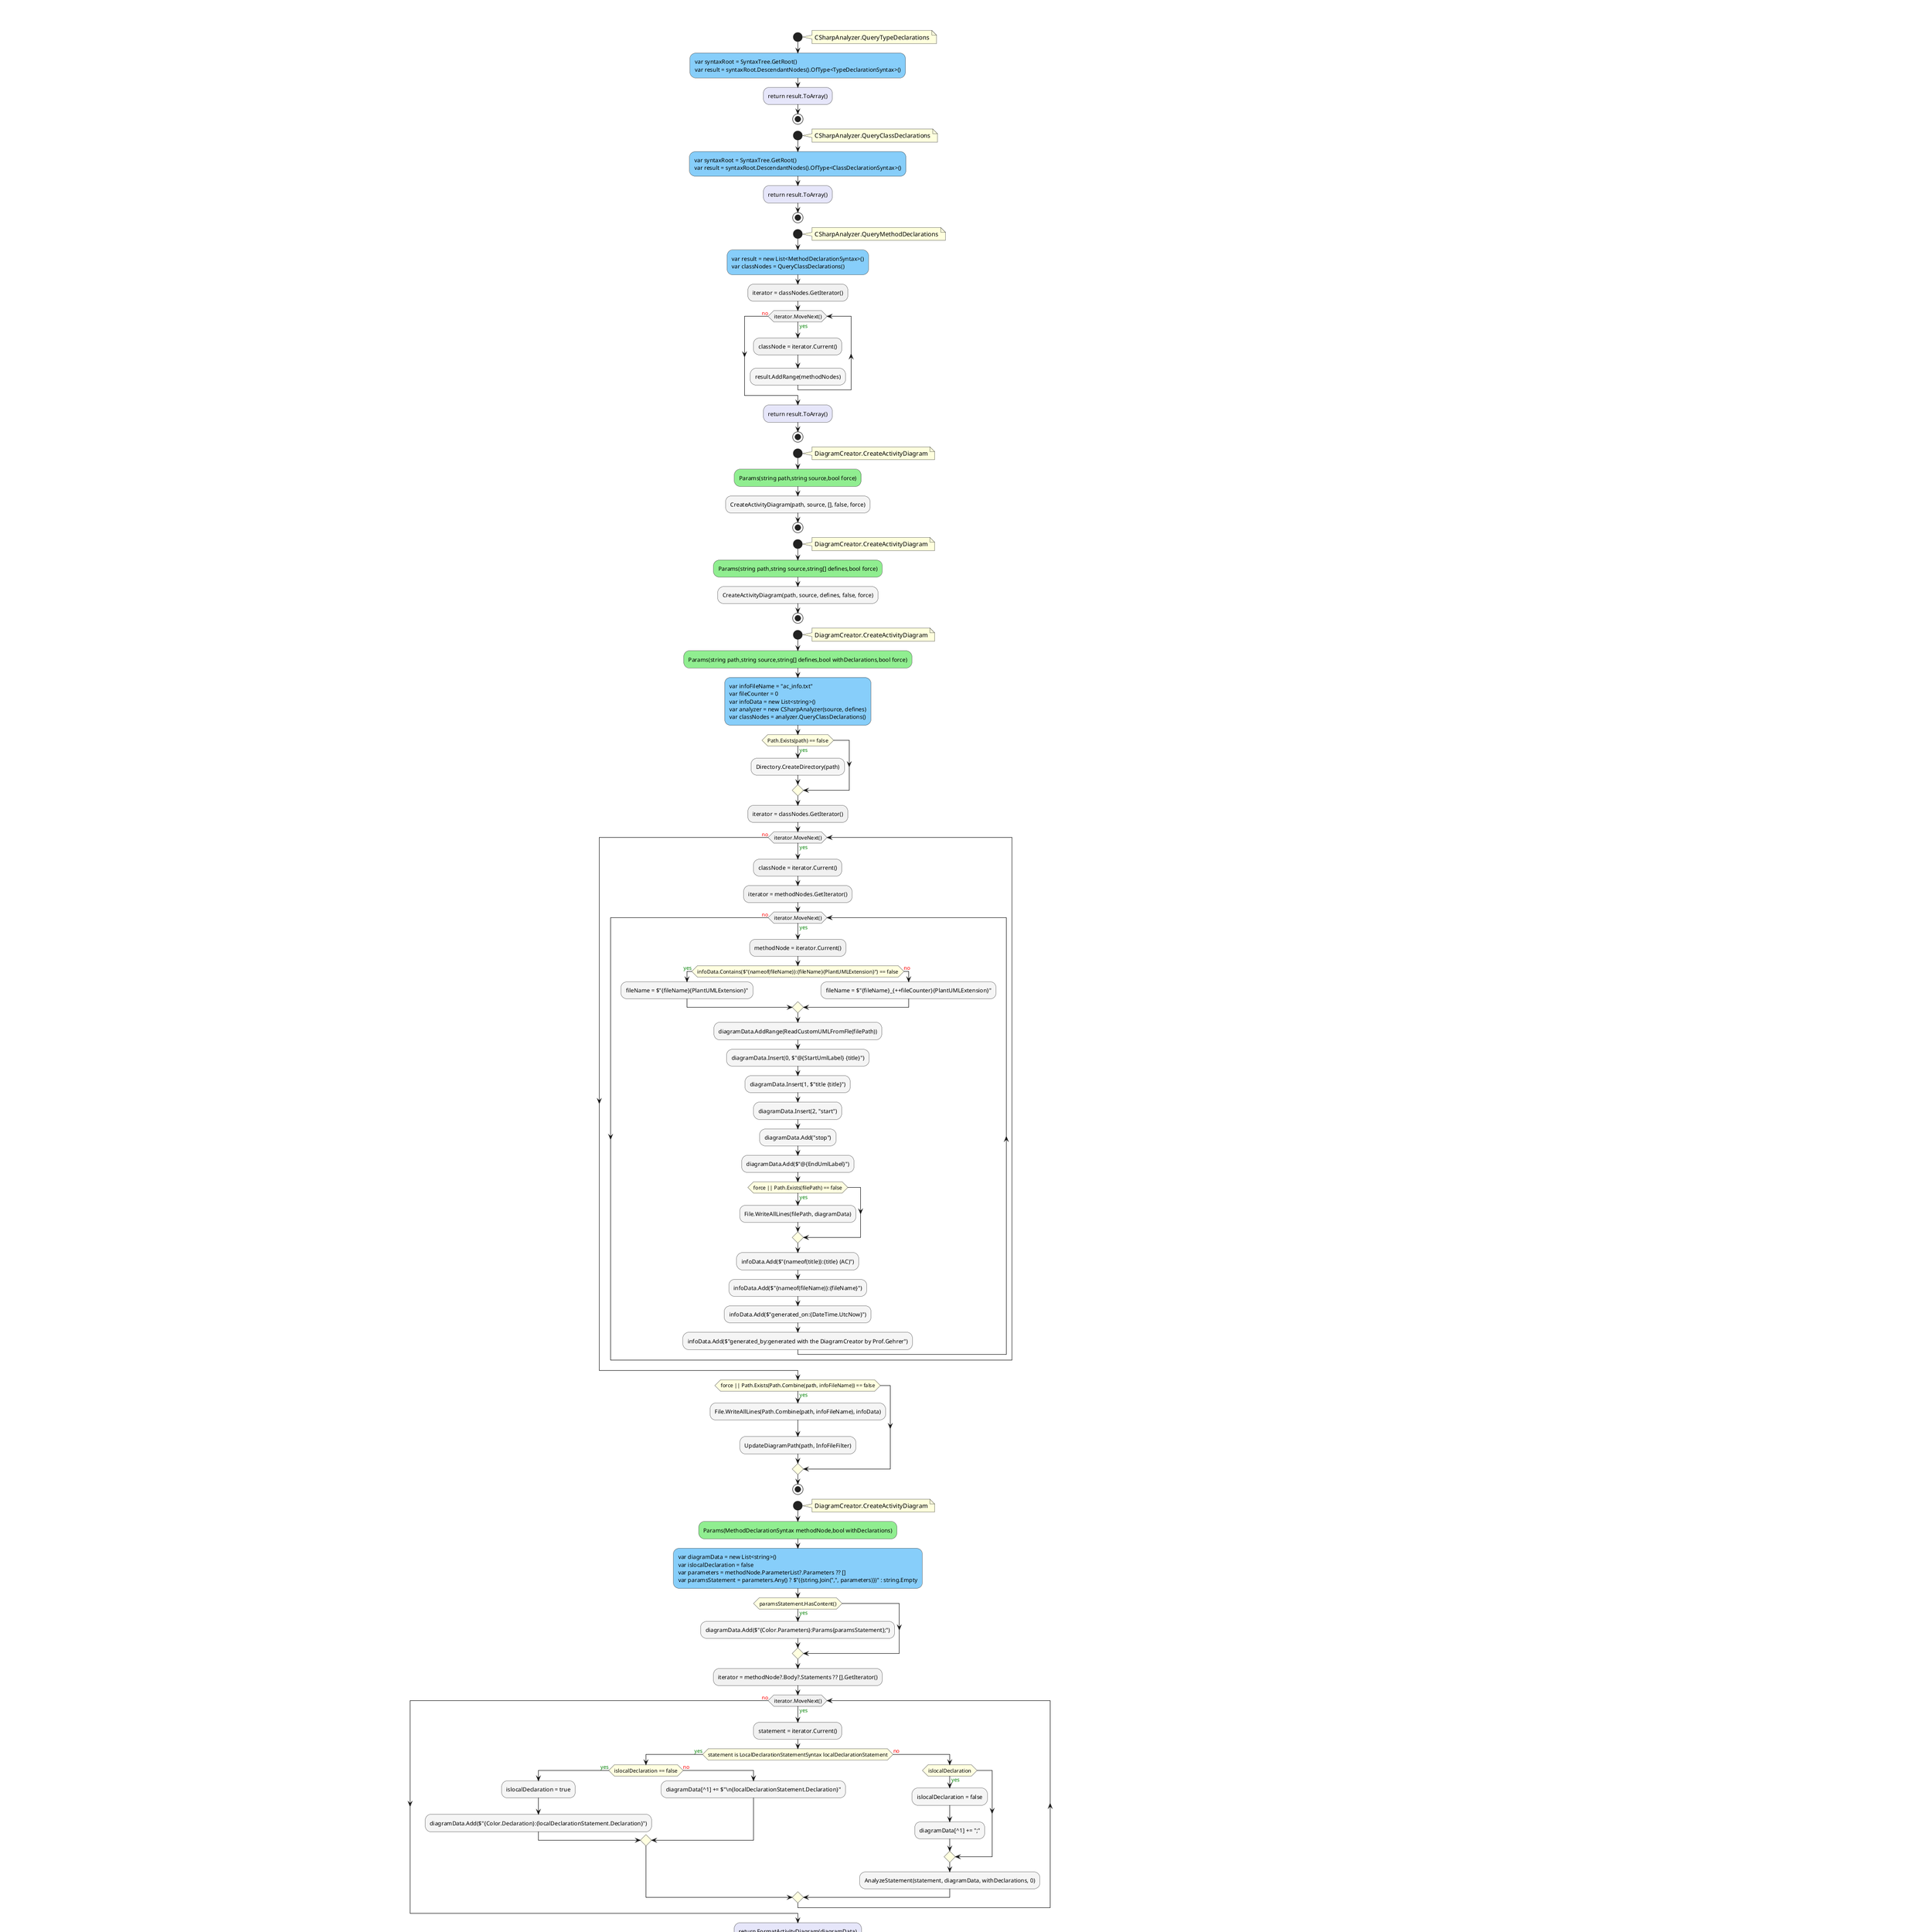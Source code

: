 @startuml CompleteActivityDiagram
header
generated on 01.06.2024 13:07:06
end header
title CompleteActivityDiagram
start
note right:  CSharpAnalyzer.QueryTypeDeclarations
#LightSkyBlue:var syntaxRoot = SyntaxTree.GetRoot()\nvar result = syntaxRoot.DescendantNodes().OfType<TypeDeclarationSyntax>();
#Lavender:return result.ToArray();
stop
start
note right:  CSharpAnalyzer.QueryClassDeclarations
#LightSkyBlue:var syntaxRoot = SyntaxTree.GetRoot()\nvar result = syntaxRoot.DescendantNodes().OfType<ClassDeclarationSyntax>();
#Lavender:return result.ToArray();
stop
start
note right:  CSharpAnalyzer.QueryMethodDeclarations
#LightSkyBlue:var result = new List<MethodDeclarationSyntax>()\nvar classNodes = QueryClassDeclarations();
:iterator = classNodes.GetIterator();
while (iterator.MoveNext()) is (<color:green>yes)
  :classNode = iterator.Current();
    #WhiteSmoke:result.AddRange(methodNodes);
endwhile (<color:red>no)
#Lavender:return result.ToArray();
stop
start
note right:  DiagramCreator.CreateActivityDiagram
#LightGreen:Params(string path,string source,bool force);
#WhiteSmoke:CreateActivityDiagram(path, source, [], false, force);
stop
start
note right:  DiagramCreator.CreateActivityDiagram
#LightGreen:Params(string path,string source,string[] defines,bool force);
#WhiteSmoke:CreateActivityDiagram(path, source, defines, false, force);
stop
start
note right:  DiagramCreator.CreateActivityDiagram
#LightGreen:Params(string path,string source,string[] defines,bool withDeclarations,bool force);
#LightSkyBlue:var infoFileName = "ac_info.txt"\nvar fileCounter = 0\nvar infoData = new List<string>()\nvar analyzer = new CSharpAnalyzer(source, defines)\nvar classNodes = analyzer.QueryClassDeclarations();
#LightYellow:if (Path.Exists(path) == false) then (<color:green>yes)
  #WhiteSmoke:Directory.CreateDirectory(path);
endif
:iterator = classNodes.GetIterator();
while (iterator.MoveNext()) is (<color:green>yes)
  :classNode = iterator.Current();
    :iterator = methodNodes.GetIterator();
    while (iterator.MoveNext()) is (<color:green>yes)
      :methodNode = iterator.Current();
          #LightYellow:if (infoData.Contains($"{nameof(fileName)}:{fileName}{PlantUMLExtension}") == false) then (<color:green>yes)
            #WhiteSmoke:fileName = $"{fileName}{PlantUMLExtension}";
            else (<color:red>no)
              #WhiteSmoke:fileName = $"{fileName}_{++fileCounter}{PlantUMLExtension}";
          endif
          #WhiteSmoke:diagramData.AddRange(ReadCustomUMLFromFle(filePath));
          #WhiteSmoke:diagramData.Insert(0, $"@{StartUmlLabel} {title}");
          #WhiteSmoke:diagramData.Insert(1, $"title {title}");
          #WhiteSmoke:diagramData.Insert(2, "start");
          #WhiteSmoke:diagramData.Add("stop");
          #WhiteSmoke:diagramData.Add($"@{EndUmlLabel}");
          #LightYellow:if (force || Path.Exists(filePath) == false) then (<color:green>yes)
            #WhiteSmoke:File.WriteAllLines(filePath, diagramData);
          endif
          #WhiteSmoke:infoData.Add($"{nameof(title)}:{title} (AC)");
          #WhiteSmoke:infoData.Add($"{nameof(fileName)}:{fileName}");
          #WhiteSmoke:infoData.Add($"generated_on:{DateTime.UtcNow}");
          #WhiteSmoke:infoData.Add($"generated_by:generated with the DiagramCreator by Prof.Gehrer");
    endwhile (<color:red>no)
endwhile (<color:red>no)
#LightYellow:if (force || Path.Exists(Path.Combine(path, infoFileName)) == false) then (<color:green>yes)
  #WhiteSmoke:File.WriteAllLines(Path.Combine(path, infoFileName), infoData);
  #WhiteSmoke:UpdateDiagramPath(path, InfoFileFilter);
endif
stop
start
note right:  DiagramCreator.CreateActivityDiagram
#LightGreen:Params(MethodDeclarationSyntax methodNode,bool withDeclarations);
#LightSkyBlue:var diagramData = new List<string>()\nvar islocalDeclaration = false\nvar parameters = methodNode.ParameterList?.Parameters ?? []\nvar paramsStatement = parameters.Any() ? $"({string.Join(",", parameters)})" : string.Empty;
#LightYellow:if (paramsStatement.HasContent()) then (<color:green>yes)
  #WhiteSmoke:diagramData.Add($"{Color.Parameters}:Params{paramsStatement};");
endif
:iterator = methodNode?.Body?.Statements ?? [].GetIterator();
while (iterator.MoveNext()) is (<color:green>yes)
  :statement = iterator.Current();
    #LightYellow:if (statement is LocalDeclarationStatementSyntax localDeclarationStatement) then (<color:green>yes)
      #LightYellow:if (islocalDeclaration == false) then (<color:green>yes)
        #WhiteSmoke:islocalDeclaration = true;
        #WhiteSmoke:diagramData.Add($"{Color.Declaration}:{localDeclarationStatement.Declaration}");
        else (<color:red>no)
          #WhiteSmoke:diagramData[^1] += $"\\n{localDeclarationStatement.Declaration}";
      endif
      else (<color:red>no)
        #LightYellow:if (islocalDeclaration) then (<color:green>yes)
          #WhiteSmoke:islocalDeclaration = false;
          #WhiteSmoke:diagramData[^1] += ";";
        endif
        #WhiteSmoke:AnalyzeStatement(statement, diagramData, withDeclarations, 0);
    endif
endwhile (<color:red>no)
#Lavender:return FormatActivityDiagram(diagramData);
stop
start
note right:  DiagramCreator.CreateCompleteActivityDiagram
#LightGreen:Params(string path,bool force);
#LightSkyBlue:var infoFileName = "ac_info.txt"\nvar result = new List<string>()\nvar umlFiles = new List<string>()\nvar umlItems = new List<UMLItem>()\nvar infoFilePath = Path.Combine(path, infoFileName)\nvar files = Directory.GetFiles(path, PlantUMLExtension.Replace(".", "*."), SearchOption.AllDirectories) .Where(f => Path.GetFileName(f).StartsWith("ac_"));
#LightYellow:if (File.Exists(infoFilePath)) then (<color:green>yes)
  :iterator = infoData.Select(l => l.Split(':')) .Where(d => d[0].Equals("fileName", StringComparison.OrdinalIgnoreCase)) .Select(d => d[1]).GetIterator();
  while (iterator.MoveNext()) is (<color:green>yes)
    :infoItem = iterator.Current();
        #WhiteSmoke:umlFiles.AddRange(query);
  endwhile (<color:red>no)
  else (<color:red>no)
    #WhiteSmoke:umlFiles.AddRange(files);
endif
:iterator = umlFiles.GetIterator();
while (iterator.MoveNext()) is (<color:green>yes)
  :file = iterator.Current();
    #LightYellow:if (acItems.Length == acTitles.Length) then (<color:green>yes)
      while (i < acItems.Length) is (<color:green>yes)
        #WhiteSmoke:acItems[i].Insert(1, $"note right: {acTitles[i].Replace("title", string.Empty)}");
      :i++;
      endwhile (<color:red>no)
    endif
    #WhiteSmoke:umlItems.AddRange(acItems.Where(e => e.Count > 3));
endwhile (<color:red>no)
#LightSkyBlue:var fileName = "CompleteActivityDiagram.puml"\nvar filePath = Path.Combine(path, fileName)\nvar diagramData = new List<string>()\nvar completeInfoData = new List<string>();
:iterator = umlItems.GetIterator();
while (iterator.MoveNext()) is (<color:green>yes)
  :item = iterator.Current();
    #WhiteSmoke:diagramData.AddRange(item);
endwhile (<color:red>no)
#LightYellow:if (diagramData.Count > 0) then (<color:green>yes)
  #WhiteSmoke:diagramData.Insert(0, $"@{StartUmlLabel} CompleteActivityDiagram");
  #WhiteSmoke:diagramData.Insert(1, "header");
  #WhiteSmoke:diagramData.Insert(2, $"generated on {DateTime.UtcNow}");
  #WhiteSmoke:diagramData.Insert(3, "end header");
  #WhiteSmoke:diagramData.Insert(4, "title CompleteActivityDiagram");
  #WhiteSmoke:diagramData.Add("footer");
  #WhiteSmoke:diagramData.Add("generated with the DiagramCreator by Prof.Gehrer");
  #WhiteSmoke:diagramData.Add("end footer");
  #WhiteSmoke:diagramData.Add($"@{EndUmlLabel}");
  #LightYellow:if (force || Path.Exists(filePath) == false) then (<color:green>yes)
    #WhiteSmoke:File.WriteAllLines(filePath, diagramData);
  endif
  #WhiteSmoke:completeInfoData.Add($"title:All acivity diagrams (AC)");
  #WhiteSmoke:completeInfoData.Add($"{nameof(fileName)}:{fileName}");
  #WhiteSmoke:completeInfoData.Add($"generated_on:{DateTime.UtcNow}");
  #WhiteSmoke:completeInfoData.Add($"generated_by:generated with the DiagramCreator by Prof.Gehrer");
endif
#LightSkyBlue:var comleteInfoFileName = "CompleteActivityDiagram_info.txt";
#LightYellow:if (force || Path.Exists(Path.Combine(path, comleteInfoFileName)) == false) then (<color:green>yes)
  #WhiteSmoke:File.WriteAllLines(Path.Combine(path, comleteInfoFileName), completeInfoData);
endif
stop
start
note right:  DiagramCreator.FormatActivityDiagram
#LightGreen:Params(List<string> diagramData);
#LightSkyBlue:var result = new List<string>();
:iterator = diagramData.GetIterator();
while (iterator.MoveNext()) is (<color:green>yes)
  :line = iterator.Current();
    #WhiteSmoke:result.Add(formatLine);
endwhile (<color:red>no)
#Lavender:return result;
stop
start
note right:  DiagramCreator.CreateClassDiagram
#LightGreen:Params(string path,string source,string[] defines,bool force);
#LightSkyBlue:var infoFileName = "cd_info.txt"\nvar fileCounter = 0\nvar infoData = new List<string>()\nvar analyzer = new CSharpAnalyzer(source, defines)\nvar semanticModel = analyzer.SemanticModel\nvar typeDeclarations = analyzer.QueryTypeDeclarations();
#LightYellow:if (Path.Exists(path) == false) then (<color:green>yes)
  #WhiteSmoke:Directory.CreateDirectory(path);
endif
:iterator = typeDeclarations.GetIterator();
while (iterator.MoveNext()) is (<color:green>yes)
  :typeDeclaration = iterator.Current();
    #LightYellow:if (infoData.Contains($"{nameof(fileName)}:{fileName}{PlantUMLExtension}") == false) then (<color:green>yes)
      #WhiteSmoke:fileName = $"{fileName}{PlantUMLExtension}";
      else (<color:red>no)
        #WhiteSmoke:fileName = $"{fileName}_{++fileCounter}{PlantUMLExtension}";
    endif
    #WhiteSmoke:AnalyzeDeclarationSyntax(semanticModel, typeDeclaration, diagramData, 0);
    :iterator = typeDeclaration.Members.Where(m => m is ClassDeclarationSyntax).GetIterator();
    while (iterator.MoveNext()) is (<color:green>yes)
      :member = iterator.Current();
          #WhiteSmoke:AnalyzeDeclarationSyntax(semanticModel, member, diagramData, 0);
    endwhile (<color:red>no)
    #WhiteSmoke:diagramData.AddRange(relations);
    #WhiteSmoke:diagramData.AddRange(ReadCustomUMLFromFle(filePath));
    #WhiteSmoke:diagramData.Insert(0, $"@{StartUmlLabel} {title}");
    #WhiteSmoke:diagramData.Insert(1, $"title {title}");
    #WhiteSmoke:diagramData.Add($"@{EndUmlLabel}");
    #LightYellow:if (force || Path.Exists(filePath) == false) then (<color:green>yes)
      #WhiteSmoke:File.WriteAllLines(filePath, diagramData);
    endif
    #WhiteSmoke:infoData.Add($"{nameof(title)}:{title} (CD)");
    #WhiteSmoke:infoData.Add($"{nameof(fileName)}:{fileName}");
endwhile (<color:red>no)
#LightYellow:if (force || Path.Exists(Path.Combine(path, infoFileName)) == false) then (<color:green>yes)
  #WhiteSmoke:File.WriteAllLines(Path.Combine(path, infoFileName), infoData);
  #WhiteSmoke:UpdateDiagramPath(path, InfoFileFilter);
endif
stop
start
note right:  DiagramCreator.CreateCompleteClassDiagram
#LightGreen:Params(string path,bool force);
#LightSkyBlue:var result = new List<string>()\nvar umlItems = new List<UMLItem>()\nvar umlRelations = new List<UMLItem>()\nvar files = Directory.GetFiles(path, $"*{PlantUMLExtension}", SearchOption.AllDirectories) .Where(f => Path.GetFileName(f).StartsWith("cd_"));
:iterator = files.GetIterator();
while (iterator.MoveNext()) is (<color:green>yes)
  :file = iterator.Current();
    #WhiteSmoke:umlItems.AddRange(items);
    #LightYellow:if (relations.Count > 0) then (<color:green>yes)
      #WhiteSmoke:umlRelations.Add(relations);
    endif
endwhile (<color:red>no)
:iterator = umlItems.GetIterator();
while (iterator.MoveNext()) is (<color:green>yes)
  :item = iterator.Current();
    #LightYellow:if (isContained == false) then (<color:green>yes)
      #WhiteSmoke:result.AddRange(item);
    endif
endwhile (<color:red>no)
:iterator = umlRelations.SelectMany(e => e).Distinct().GetIterator();
while (iterator.MoveNext()) is (<color:green>yes)
  :item = iterator.Current();
    :iterator = itemData.GetIterator();
    while (iterator.MoveNext()) is (<color:green>yes)
      :relationPart = iterator.Current();
          #LightYellow:if (result.Any(l => l.Contains(relationPart)) == false) then (<color:green>yes)
            #LightYellow:if (relationPart.Length > 1 && relationPart[0] == 'I' && char.IsUpper(relationPart[1])) then (<color:green>yes)
              #WhiteSmoke:result.Add($"interface {relationPart} {Color.Interface}");
              else (<color:red>no)
                #WhiteSmoke:result.Add($"class {relationPart} {Color.Class}");
            endif
          endif
    endwhile (<color:red>no)
    #WhiteSmoke:result.Add(item);
endwhile (<color:red>no)
#LightSkyBlue:var fileName = "CompleteClassDiagram.puml"\nvar filePath = Path.Combine(path, fileName)\nvar diagramData = new List<string>(result)\nvar completeInfoData = new List<string>();
#LightYellow:if (diagramData.Count > 0) then (<color:green>yes)
  #WhiteSmoke:diagramData.AddRange(relations);
  #WhiteSmoke:diagramData.AddRange(customUML);
  #WhiteSmoke:diagramData.Insert(0, $"@{StartUmlLabel} CompleteClassDiagram");
  #WhiteSmoke:diagramData.Insert(1, "title CompleteClassDiagram");
  #WhiteSmoke:diagramData.Add($"@{EndUmlLabel}");
  #LightYellow:if (force || Path.Exists(filePath) == false) then (<color:green>yes)
    #WhiteSmoke:File.WriteAllLines(filePath, diagramData);
  endif
  #WhiteSmoke:completeInfoData.Add($"title:All class diagrams (CD)");
  #WhiteSmoke:completeInfoData.Add($"{nameof(fileName)}:{fileName}");
  #WhiteSmoke:completeInfoData.Add($"generated_on:{DateTime.UtcNow}");
  #WhiteSmoke:completeInfoData.Add($"generated_by:generated with the DiagramCreator by Prof.Gehrer");
endif
#LightSkyBlue:var comleteInfoFileName = "CompleteClassDiagram_info.txt";
#LightYellow:if (force || Path.Exists(Path.Combine(path, comleteInfoFileName)) == false) then (<color:green>yes)
  #WhiteSmoke:File.WriteAllLines(Path.Combine(path, comleteInfoFileName), completeInfoData);
endif
stop
start
note right:  DiagramCreator.CreateRelations
#LightGreen:Params(IEnumerable<string> diagramData);
#LightSkyBlue:var result = new List<string>()\nbool isTypeDefinition = false, isFieldRange = false, isPropertyRange = false, isMethodRange = false;
:iterator = diagramData.GetIterator();
while (iterator.MoveNext()) is (<color:green>yes)
  :line = iterator.Current();
    #LightYellow:if (line.Equals("}")) then (<color:green>yes)
      #WhiteSmoke:isTypeDefinition = false;
      #WhiteSmoke:isFieldRange = false;
      #WhiteSmoke:isPropertyRange = false;
      #WhiteSmoke:isMethodRange = false;
      else (<color:red>no)
        #LightYellow:if (line.Contains("class") || line.Contains("interface")) then (<color:green>yes)
          #WhiteSmoke:isTypeDefinition = true;
          #WhiteSmoke:isFieldRange = false;
          #WhiteSmoke:isPropertyRange = false;
          #WhiteSmoke:isMethodRange = false;
          else (<color:red>no)
            #LightYellow:if (line.StartsWith("---") == false && isTypeDefinition && isFieldRange == false && isPropertyRange == false && isMethodRange == false) then (<color:green>yes)
              #WhiteSmoke:isFieldRange = true;
              else (<color:red>no)
                #LightYellow:if (line.StartsWith("---") && isTypeDefinition && isFieldRange == true && isPropertyRange == false) then (<color:green>yes)
                  #WhiteSmoke:isFieldRange = false;
                  #WhiteSmoke:isPropertyRange = true;
                  #WhiteSmoke:isMethodRange = false;
                  else (<color:red>no)
                    #LightYellow:if (line.StartsWith("---") && isTypeDefinition && isFieldRange == true && isPropertyRange == true && isMethodRange == false) then (<color:green>yes)
                      #WhiteSmoke:isFieldRange = false;
                      #WhiteSmoke:isPropertyRange = false;
                      #WhiteSmoke:isMethodRange = true;
                    endif
                endif
            endif
        endif
    endif
    #LightYellow:if (isTypeDefinition && isFieldRange) then (<color:green>yes)
      #WhiteSmoke:CreateItemRelations(line, diagramData, result);
    endif
endwhile (<color:red>no)
#Lavender:return result;
stop
start
note right:  DiagramCreator.CreateItemRelations
#LightGreen:Params(string typeLine,IEnumerable<string> digramData,List<string> relations);
#LightSkyBlue:var extractItemNames = new List<string>()\nvar currentItemName = string.Empty\nvar typeName = GetTypeNameFrom(typeLine)\nvar cleanTypeName = typeName.Replace("?", string.Empty) .Replace("[]", string.Empty)\nbool isTypeDefinition = false, isFieldRange = false, isPropertyRange = false, isMethodRange = false;
:iterator = digramData.GetIterator();
while (iterator.MoveNext()) is (<color:green>yes)
  :line = iterator.Current();
    #LightYellow:if (line.Contains("class") || line.Contains("interface")) then (<color:green>yes)
      #WhiteSmoke:extractItemNames.Add(GetItemNameFrom(line));
    endif
endwhile (<color:red>no)
:iterator = digramData.GetIterator();
while (iterator.MoveNext()) is (<color:green>yes)
  :line = iterator.Current();
    #LightYellow:if (line.Equals("}")) then (<color:green>yes)
      #WhiteSmoke:isTypeDefinition = false;
      #WhiteSmoke:isFieldRange = false;
      #WhiteSmoke:isPropertyRange = false;
      #WhiteSmoke:isMethodRange = false;
      #WhiteSmoke:currentItemName = string.Empty;
      else (<color:red>no)
        #LightYellow:if (line.Contains("class") || line.Contains("interface")) then (<color:green>yes)
          #WhiteSmoke:isTypeDefinition = true;
          #WhiteSmoke:currentItemName = GetItemNameFrom(line);
          else (<color:red>no)
            #LightYellow:if (line.StartsWith("---") == false && isTypeDefinition && isFieldRange == false && isPropertyRange == false && isMethodRange == false) then (<color:green>yes)
              #WhiteSmoke:isFieldRange = true;
              else (<color:red>no)
                #LightYellow:if (line.StartsWith("---") && isTypeDefinition && isFieldRange == true && isPropertyRange == false) then (<color:green>yes)
                  #WhiteSmoke:isFieldRange = false;
                  #WhiteSmoke:isPropertyRange = true;
                  #WhiteSmoke:isMethodRange = false;
                  else (<color:red>no)
                    #LightYellow:if (line.StartsWith("---") && isTypeDefinition && isFieldRange == true && isPropertyRange == true && isMethodRange == false) then (<color:green>yes)
                      #WhiteSmoke:isFieldRange = false;
                      #WhiteSmoke:isPropertyRange = false;
                      #WhiteSmoke:isMethodRange = true;
                    endif
                endif
            endif
        endif
    endif
    #LightYellow:if (isTypeDefinition && isFieldRange) then (<color:green>yes)
      #LightYellow:if (cleanCurrentTypeName.Equals(cleanTypeName) && extractItemNames.Contains(cleanTypeName)) then (<color:green>yes)
        #LightYellow:if (isNullable) then (<color:green>yes)
          #WhiteSmoke:relation = $"{currentItemName} \"0..1\" *-- \"1\" {cleanTypeName} : {memberName}";
          else (<color:red>no)
            #LightYellow:if (IsArray) then (<color:green>yes)
              #WhiteSmoke:relation = $"{currentItemName} \"many\" *-- \"1\" {cleanTypeName} : {memberName}";
              else (<color:red>no)
                #WhiteSmoke:relation = $"{currentItemName} -- {cleanTypeName} : {memberName}";
            endif
        endif
        #LightYellow:if (relations.Contains(relation) == false) then (<color:green>yes)
          #WhiteSmoke:relations.Add(relation);
        endif
      endif
    endif
endwhile (<color:red>no)
stop
start
note right:  DiagramCreator.GetItemNameFrom
#LightGreen:Params(string line);
#LightSkyBlue:var result = string.Empty\nvar parts = line.Split(" ", StringSplitOptions.RemoveEmptyEntries);
while (i < parts.Length && result == string.Empty) is (<color:green>yes)
  #LightYellow:if ((parts[i] == "class" || parts[i] == "interface") && i + 1 < parts.Length) then (<color:green>yes)
    #WhiteSmoke:result = parts[i + 1];
  endif
:i++;
endwhile (<color:red>no)
#Lavender:return result;
stop
start
note right:  DiagramCreator.GetTypeNameFrom
#LightGreen:Params(string line);
#LightSkyBlue:var result = string.Empty\nvar cleanLine = line.Replace("+", string.Empty) .Replace("-", string.Empty) .Replace("#", string.Empty) .Replace("~", string.Empty) .Replace("{static}", string.Empty) .Replace("{abstract}", string.Empty) .Replace("{const}", string.Empty)\nvar parts = cleanLine.Split(" ", StringSplitOptions.RemoveEmptyEntries);
#LightYellow:if (parts.Length > 1) then (<color:green>yes)
  #WhiteSmoke:result = parts[0];
endif
#Lavender:return result;
stop
start
note right:  DiagramCreator.GetMemberNameFrom
#LightGreen:Params(string line);
#LightSkyBlue:var result = string.Empty\nvar cleanLine = line.Replace("+", string.Empty) .Replace("-", string.Empty) .Replace("#", string.Empty) .Replace("~", string.Empty) .Replace("{static}", string.Empty) .Replace("{abstract}", string.Empty) .Replace("{const}", string.Empty)\nvar parts = cleanLine.Split(" ", StringSplitOptions.RemoveEmptyEntries);
#LightYellow:if (parts.Length > 1) then (<color:green>yes)
  #WhiteSmoke:result = parts[1];
endif
#Lavender:return result;
stop
start
note right:  DiagramCreator.CreateSequenceDiagram
#LightGreen:Params(string path,string source,string[] defines,bool force);
#LightSkyBlue:var infoFileName = "sq_info.txt"\nvar fileCounter = 0\nvar infoData = new List<string>()\nvar analyzer = new CSharpAnalyzer(source, defines)\nvar semanticModel = analyzer.SemanticModel\nvar classNodes = analyzer.QueryClassDeclarations();
#LightYellow:if (Path.Exists(path) == false) then (<color:green>yes)
  #WhiteSmoke:Directory.CreateDirectory(path);
endif
:iterator = classNodes.GetIterator();
while (iterator.MoveNext()) is (<color:green>yes)
  :classNode = iterator.Current();
    :iterator = methodNodes.GetIterator();
    while (iterator.MoveNext()) is (<color:green>yes)
      :methodNode = iterator.Current();
          #LightYellow:if (diagramData.Count > 0) then (<color:green>yes)
            #LightYellow:if (infoData.Contains($"{nameof(fileName)}:{fileName}{PlantUMLExtension}") == false) then (<color:green>yes)
              #WhiteSmoke:fileName = $"{fileName}{PlantUMLExtension}";
              else (<color:red>no)
                #WhiteSmoke:fileName = $"{fileName}_{++fileCounter}{PlantUMLExtension}";
            endif
            #WhiteSmoke:diagramData.Insert(0, $"@{StartUmlLabel} {title}");
            #WhiteSmoke:diagramData.Insert(1, $"title {title}");
            #WhiteSmoke:diagramData.AddRange(ReadCustomUMLFromFle(filePath));
            #WhiteSmoke:diagramData.Add($"@{EndUmlLabel}");
            #LightYellow:if (force || Path.Exists(filePath) == false) then (<color:green>yes)
              #WhiteSmoke:File.WriteAllLines(filePath, diagramData);
            endif
            #WhiteSmoke:infoData.Add($"{nameof(title)}:{title} (SQ)");
            #WhiteSmoke:infoData.Add($"{nameof(fileName)}:{fileName}");
            #WhiteSmoke:infoData.Add($"generated_on:{DateTime.UtcNow}");
            #WhiteSmoke:infoData.Add($"generated_by:generated with the DiagramCreator by Prof.Gehrer");
          endif
    endwhile (<color:red>no)
endwhile (<color:red>no)
#LightYellow:if (force || Path.Exists(Path.Combine(path, infoFileName)) == false) then (<color:green>yes)
  #WhiteSmoke:File.WriteAllLines(Path.Combine(path, infoFileName), infoData);
  #WhiteSmoke:UpdateDiagramPath(path, InfoFileFilter);
endif
stop
start
note right:  DiagramCreator.CreateSequenceDiagram
#LightGreen:Params(SemanticModel semanticModel,MethodDeclarationSyntax methodNode);
#LightSkyBlue:var diagramData = new List<string>()\nvar messages = new List<string>()\nvar participants = new List<string>()\nvar participantAliasse = new List<string>()\nvar invocationExpressions = methodNode.DescendantNodes().OfType<InvocationExpressionSyntax>().ToArray()\nvar filteredInvocationExpressions = invocationExpressions.Where(ie => ie.Expression.ToString().Contains("ToString") == false && ie.Expression.ToString().Contains("ConfigureAwait") == false && ie.Expression.ToString().Contains("nameof") == false && ie.Expression.ToString().Contains("new") == false);
#WhiteSmoke:participants.Add(CreateParticipant(methodNode));
#WhiteSmoke:participants.AddRange(filteredInvocationExpressions.Select(ie => CreateParticipant(ie)).Distinct());
#WhiteSmoke:participantAliasse.Add(CreateParticipantAlias(methodNode!));
#WhiteSmoke:participantAliasse.AddRange(filteredInvocationExpressions.Select(ie => CreateParticipantAlias(ie)).Distinct());
#WhiteSmoke:AnalyzeCallSequence(semanticModel, methodNode!, participantAliasse, messages, 0);
while (i < participants.Count && i < participantAliasse.Count) is (<color:green>yes)
  #LightYellow:if (isReferenced) then (<color:green>yes)
    #WhiteSmoke:diagramData.Add($"participant \"{participants[i]}\" as {participantAliasse[i]} {(i == 0 ? Color.StartParticipant : Color.Participant)}");
  endif
:i++;
endwhile (<color:red>no)
#LightYellow:if (messages.Count > 0) then (<color:green>yes)
  #WhiteSmoke:diagramData.Add("autonumber");
  #WhiteSmoke:diagramData.AddRange(messages);
endif
#Lavender:return diagramData;
stop
start
note right:  DiagramCreator.CreateClassDiagram
#LightGreen:Params(DiagramCreationFlags diagramCreationFlags,params Type[] types);
#LightSkyBlue:var result = new List<string>()\nvar allTypes = new List<Type>(types);
#LightYellow:if ((diagramCreationFlags & DiagramCreationFlags.TypeExtends) > 0) then (<color:green>yes)
  :iterator = allTypes.Clone().Where(t => t.IsClass).GetIterator();
  while (iterator.MoveNext()) is (<color:green>yes)
    :type = iterator.Current();
        #WhiteSmoke:allTypes.AddRange(type.GetClassHierarchy().Where(e => allTypes.Contains(e) == false));
  endwhile (<color:red>no)
endif
#LightYellow:if ((diagramCreationFlags & DiagramCreationFlags.ImplementedInterfaces) > 0) then (<color:green>yes)
  :iterator = allTypes.Clone().GetIterator();
  while (iterator.MoveNext()) is (<color:green>yes)
    :type = iterator.Current();
        #WhiteSmoke:allTypes.AddRange(type.GetDeclaredInterfaces().Where(e => allTypes.Contains(e) == false));
  endwhile (<color:red>no)
endif
#LightYellow:if ((diagramCreationFlags & DiagramCreationFlags.InterfaceExtends) > 0) then (<color:green>yes)
  :iterator = allTypes.Clone().Where(t => t.IsInterface).GetIterator();
  while (iterator.MoveNext()) is (<color:green>yes)
    :type = iterator.Current();
        #WhiteSmoke:allTypes.AddRange(type.GetClassHierarchy().Where(e => allTypes.Contains(e) == false));
  endwhile (<color:red>no)
endif
#WhiteSmoke:result.AddRange(CreateTypeDefinitions(allTypes, diagramCreationFlags));
#LightYellow:if ((diagramCreationFlags & DiagramCreationFlags.TypeExtends) > 0) then (<color:green>yes)
  #WhiteSmoke:result.AddRange(CreateTypeHirarchies(allTypes.Where(t => t.IsClass)));
endif
#LightYellow:if ((diagramCreationFlags & DiagramCreationFlags.InterfaceExtends) > 0) then (<color:green>yes)
  :iterator = allTypes.Where(t => t.IsInterface).GetIterator();
  while (iterator.MoveNext()) is (<color:green>yes)
    :type = iterator.Current();
        #WhiteSmoke:extend.Extends.ForEach(e => result.AddRange(CreateTypeHierachy([extend.Type!, e.Type!])));
  endwhile (<color:red>no)
endif
#LightYellow:if ((diagramCreationFlags & DiagramCreationFlags.ImplementedInterfaces) > 0) then (<color:green>yes)
  :iterator = allTypes.Where(t => t.IsClass).GetIterator();
  while (iterator.MoveNext()) is (<color:green>yes)
    :type = iterator.Current();
        #WhiteSmoke:result.AddRange(CreateTypeImplements(type));
  endwhile (<color:red>no)
endif
#LightYellow:if ((diagramCreationFlags & DiagramCreationFlags.ClassRelations) > 0) then (<color:green>yes)
  :iterator = allTypes.Where(t => t.IsClass).GetIterator();
  while (iterator.MoveNext()) is (<color:green>yes)
    :type = iterator.Current();
        #WhiteSmoke:result.AddRange(CreateTypeRelations(type, 0));
  endwhile (<color:red>no)
endif
#Lavender:return result;
stop
start
note right:  DiagramCreator.CreateObjectName
#LightGreen:Params(Object obj);
#LightSkyBlue:string? result;
#LightYellow:if (obj.GetType().IsGenericType) then (<color:green>yes)
  #WhiteSmoke:result = obj.GetType().Name.Replace("`1", string.Empty);
  :iterator = obj.GetType().GetGenericArguments().GetIterator();
  while (iterator.MoveNext()) is (<color:green>yes)
    :arg = iterator.Current();
        #WhiteSmoke:result += $"_{arg.Name}";
  endwhile (<color:red>no)
  else (<color:red>no)
    #LightYellow:if (obj.GetType().IsArray) then (<color:green>yes)
      #WhiteSmoke:result = obj.GetType().Name.Replace("[]", "Array");
      else (<color:red>no)
        #WhiteSmoke:result = obj.GetType().Name;
    endif
endif
#Lavender:return $"{result}_{obj.GetHashCode()}";
stop
start
note right:  DiagramCreator.CreateCollectionName
#LightGreen:Params(object obj);
stop
start
note right:  DiagramCreator.CreateObjectDiagram
#LightGreen:Params(int maxDeep,params object[] objects);
#LightSkyBlue:var result = new List<string>()\nvar createdObjects = new List<object>();
#WhiteSmoke:CreateStateRec(objects, result, 0);
#Lavender:return result;
stop
start
note right:  DiagramCreator.AnalyzeDeclarationSyntax
#LightGreen:Params(SemanticModel semanticModel,SyntaxNode syntaxNode,List<string> diagramData,int level);
#LightYellow:if (syntaxNode is EnumDeclarationSyntax enumDeclaration) then (<color:green>yes)
  #WhiteSmoke:declaration += $" enum {enumDeclaration.Identifier} {Color.Enum}" + " {";
  #WhiteSmoke:diagramData.Add(declaration);
  :iterator = enumDeclaration.Members.GetIterator();
  while (iterator.MoveNext()) is (<color:green>yes)
    :member = iterator.Current();
        #WhiteSmoke:diagramData.Add($"{member.Identifier}");
  endwhile (<color:red>no)
  #WhiteSmoke:diagramData.Add("}");
  else (<color:red>no)
    #LightYellow:if (syntaxNode is StructDeclarationSyntax structDeclaration) then (<color:green>yes)
      #WhiteSmoke:declaration += $" struct {structDeclaration.Identifier} {Color.Struct}" + " {";
      #WhiteSmoke:diagramData.Add(declaration);
      :iterator = structDeclaration.Members.GetIterator();
      while (iterator.MoveNext()) is (<color:green>yes)
        :member = iterator.Current();
                #WhiteSmoke:AnalyzeDeclarationSyntax(semanticModel, member, diagramData, level + 1);
      endwhile (<color:red>no)
      #WhiteSmoke:diagramData.Add("}");
      else (<color:red>no)
        #LightYellow:if (syntaxNode is InterfaceDeclarationSyntax interfaceDeclaration) then (<color:green>yes)
          #WhiteSmoke:declaration += $" interface {interfaceDeclaration.Identifier} {Color.Interface}" + " {";
          #WhiteSmoke:diagramData.Add(declaration);
          :iterator = interfaceDeclaration.Members.Where(m => m is FieldDeclarationSyntax).GetIterator();
          while (iterator.MoveNext()) is (<color:green>yes)
            :member = iterator.Current();
                        #WhiteSmoke:AnalyzeDeclarationSyntax(semanticModel, member, diagramData, level + 1);
          endwhile (<color:red>no)
          #WhiteSmoke:diagramData.Add("---");
          :iterator = interfaceDeclaration.Members.Where(m => m is PropertyDeclarationSyntax).GetIterator();
          while (iterator.MoveNext()) is (<color:green>yes)
            :member = iterator.Current();
                        #WhiteSmoke:AnalyzeDeclarationSyntax(semanticModel, member, diagramData, level + 1);
          endwhile (<color:red>no)
          #WhiteSmoke:diagramData.Add("---");
          :iterator = interfaceDeclaration.Members.Where(m => m is MethodDeclarationSyntax).GetIterator();
          while (iterator.MoveNext()) is (<color:green>yes)
            :member = iterator.Current();
                        #WhiteSmoke:AnalyzeDeclarationSyntax(semanticModel, member, diagramData, level + 1);
          endwhile (<color:red>no)
          #WhiteSmoke:diagramData.Add("}");
          else (<color:red>no)
            #LightYellow:if (syntaxNode is ClassDeclarationSyntax classDeclaration) then (<color:green>yes)
              #WhiteSmoke:declaration = declaration.Replace("{static}", string.Empty);
              #WhiteSmoke:declaration += $" class {classDeclaration.Identifier}";
              #WhiteSmoke:declaration += isStatic ? $" << static >> " : " ";
              #WhiteSmoke:declaration += isAbstract ? $"{Color.AbstractClass}" : $"{Color.Class}";
              #WhiteSmoke:declaration += " {";
              #WhiteSmoke:diagramData.Add(declaration);
              :iterator = autoProperties.GetIterator();
              while (iterator.MoveNext()) is (<color:green>yes)
                :autoProperty = iterator.Current();
                                #WhiteSmoke:diagramData.Add($"- {modifier} {autoProperty.Type} _{autoProperty.Identifier.Text.ToLower()}".Shrink(' '));
              endwhile (<color:red>no)
              :iterator = classDeclaration.Members.Where(m => m is FieldDeclarationSyntax).GetIterator();
              while (iterator.MoveNext()) is (<color:green>yes)
                :member = iterator.Current();
                                #WhiteSmoke:AnalyzeDeclarationSyntax(semanticModel, member, diagramData, level + 1);
              endwhile (<color:red>no)
              #WhiteSmoke:diagramData.Add("---");
              :iterator = classDeclaration.Members.Where(m => m is PropertyDeclarationSyntax).GetIterator();
              while (iterator.MoveNext()) is (<color:green>yes)
                :member = iterator.Current();
                                #WhiteSmoke:AnalyzeDeclarationSyntax(semanticModel, member, diagramData, level + 1);
              endwhile (<color:red>no)
              #WhiteSmoke:diagramData.Add("---");
              :iterator = classDeclaration.Members.Where(m => m is MethodDeclarationSyntax).GetIterator();
              while (iterator.MoveNext()) is (<color:green>yes)
                :member = iterator.Current();
                                #WhiteSmoke:AnalyzeDeclarationSyntax(semanticModel, member, diagramData, level + 1);
              endwhile (<color:red>no)
              #WhiteSmoke:diagramData.Add("}");
              #LightYellow:if (classDeclaration.BaseList != null) then (<color:green>yes)
                :iterator = classDeclaration.BaseList.Types.GetIterator();
                while (iterator.MoveNext()) is (<color:green>yes)
                  :baseType = iterator.Current();
                                    #LightYellow:if (typeDeclaration != default) then (<color:green>yes)
                                      #WhiteSmoke:AnalyzeDeclarationSyntax(semanticModel, typeDeclaration, diagramData, level + 1);
                                    endif
                                    #LightYellow:if (baseType.Type is IdentifierNameSyntax identifierName) then (<color:green>yes)
                                      #WhiteSmoke:identifierText = identifierName.Identifier.Text;
                                      #WhiteSmoke:diagramData.Add($"{classDeclaration.Identifier} <|-- {identifierText}");
                                      else (<color:red>no)
                                        #LightYellow:if (baseType.Type is GenericNameSyntax genericName) then (<color:green>yes)
                                          #WhiteSmoke:identifierText = genericName.Identifier.Text;
                                          #WhiteSmoke:diagramData.Add($"{classDeclaration.Identifier} <|-- {identifierText}");
                                          else (<color:red>no)
                                            #WhiteSmoke:identifierText = baseType.Type.ToString();
                                            #WhiteSmoke:diagramData.Add($"{classDeclaration.Identifier} <|-- {identifierText}");
                                        endif
                                    endif
                                    #LightYellow:if (typeDeclaration != default) then (<color:green>yes)
                                      #LightYellow:if (identifierText.Length > 1 && identifierText[0] == 'I' && char.IsUpper(identifierText[1])) then (<color:green>yes)
                                        #WhiteSmoke:diagramData.Add($"interface {identifierText} {Color.Interface}");
                                        else (<color:red>no)
                                          #WhiteSmoke:diagramData.Add($"class {identifierText} {Color.Class}");
                                      endif
                                    endif
                endwhile (<color:red>no)
              endif
              else (<color:red>no)
                #LightYellow:if (syntaxNode is FieldDeclarationSyntax fieldDeclaration) then (<color:green>yes)
                  #WhiteSmoke:diagramData.Add(ConvertFieldDeclaration(fieldDeclaration));
                  else (<color:red>no)
                    #LightYellow:if (syntaxNode is PropertyDeclarationSyntax propertyDeclaration) then (<color:green>yes)
                      #WhiteSmoke:diagramData.AddRange(ConvertPropertyDeclaration(propertyDeclaration));
                      else (<color:red>no)
                        #LightYellow:if (syntaxNode is MethodDeclarationSyntax methodDeclaration) then (<color:green>yes)
                          #WhiteSmoke:diagramData.Add(ConvertMethodDeclaration(methodDeclaration));
                          else (<color:red>no)
                            #WhiteSmoke:System.Diagnostics.Debug.WriteLine($"{syntaxNode.GetType().Name} is unknown!");
                        endif
                    endif
                endif
            endif
        endif
    endif
endif
stop
start
note right:  DiagramCreator.AnalyzeCallSequence
#LightGreen:Params(SemanticModel semanticModel,MethodDeclarationSyntax methodDeclaration,List<string> participantAliasse,List<string> messages,int level);
#LightSkyBlue:var methodResults = new Dictionary<string, string>()\nvar statements = methodDeclaration?.Body?.Statements ?? [];
:iterator = statements!.GetIterator();
while (iterator.MoveNext()) is (<color:green>yes)
  :statement = iterator.Current();
    #WhiteSmoke:AnalyzeCallSequence(semanticModel, methodDeclaration!, statement, participantAliasse, messages, methodResults, level);
endwhile (<color:red>no)
while (i < messages.Count) is (<color:green>yes)
  #WhiteSmoke:index = clearMessage.IndexOf("=>");
  #LightYellow:if (index > -1) then (<color:green>yes)
    #LightYellow:if (between.HasContent()) then (<color:green>yes)
      #WhiteSmoke:clearMessage = clearMessage.Replace(between, " Expression ");
    endif
  endif
  #WhiteSmoke:messages[i] = clearMessage;
:i++;
endwhile (<color:red>no)
stop
start
note right:  DiagramCreator.AnalyzeCallSequence
#LightGreen:Params(SemanticModel semanticModel,MethodDeclarationSyntax methodDeclaration,SyntaxNode syntaxNode,List<string> participantAliasse,List<string> messages,Dictionary<string, string> methodResults,int level);
#LightYellow:if (syntaxNode is LocalDeclarationStatementSyntax localDeclarationStatement) then (<color:green>yes)
  :iterator = localDeclarationStatement.Declaration.Variables.GetIterator();
  while (iterator.MoveNext()) is (<color:green>yes)
    :variable = iterator.Current();
        #WhiteSmoke:AnalyzeCallSequence(semanticModel, methodDeclaration, variable, participantAliasse, messages, methodResults, level);
  endwhile (<color:red>no)
  else (<color:red>no)
    #LightYellow:if (syntaxNode is VariableDeclaratorSyntax variableDeclarator) then (<color:green>yes)
      #LightYellow:if (variableDeclarator.Initializer != null) then (<color:green>yes)
        #WhiteSmoke:AnalyzeCallSequence(semanticModel, methodDeclaration, variableDeclarator.Initializer, participantAliasse, messages, methodResults, level);
      endif
      :iterator = variableDeclarator.Initializer?.Value?.ChildNodes() ?? [].GetIterator();
      while (iterator.MoveNext()) is (<color:green>yes)
        :item = iterator.Current();
                #LightYellow:if (item is InvocationExpressionSyntax varInvocationExpression) then (<color:green>yes)
                  #LightYellow:if (varInvocationExpression.ArgumentList?.Arguments.Count == 0) then (<color:green>yes)
                    :iterator = varInvocationExpression.ArgumentList.Arguments.GetIterator();
                    while (iterator.MoveNext()) is (<color:green>yes)
                      :argument = iterator.Current();
                                    #WhiteSmoke:AnalyzeCallSequence(semanticModel, methodDeclaration, argument, participantAliasse, messages, methodResults, level);
                    endwhile (<color:red>no)
                  endif
                endif
      endwhile (<color:red>no)
      else (<color:red>no)
        #LightYellow:if (syntaxNode is InvocationExpressionSyntax invocationExpression) then (<color:green>yes)
          #LightYellow:if (participantAliasse.Contains(participantFrom) && participantAliasse.Contains(participantTo)) then (<color:green>yes)
            #LightYellow:if (argumentList != "()") then (<color:green>yes)
              #WhiteSmoke:messages.Add($"{participantFrom} -[#grey]> {participantTo} : {argumentList}".SetIndent(level));
              :iterator = invocationExpression.ArgumentList.Arguments.GetIterator();
              while (iterator.MoveNext()) is (<color:green>yes)
                :item = iterator.Current();
                                #LightYellow:if (item.Expression is InvocationExpressionSyntax argInvocationExpression) then (<color:green>yes)
                                  #LightYellow:if (participantAliasse.Contains(argfrom) && participantAliasse.Contains(argTo)) then (<color:green>yes)
                                    #LightYellow:if (argArgumentList != "()") then (<color:green>yes)
                                      #WhiteSmoke:messages.Add($"{argfrom} -[#grey]> {argTo} : {argArgumentList}".SetIndent(level));
                                      else (<color:red>no)
                                        #WhiteSmoke:messages.Add($"{argfrom} -[#grey]> {argTo}".SetIndent(level));
                                    endif
                                  endif
                                endif
              endwhile (<color:red>no)
              else (<color:red>no)
                #WhiteSmoke:messages.Add($"{participantFrom} -[#grey]> {participantTo}".SetIndent(level));
            endif
            #LightYellow:if (invocationExpression.Parent is AssignmentExpressionSyntax assignmentExpression) then (<color:green>yes)
              #WhiteSmoke:messages.Add($"{participantTo} -[#blue]-> {participantFrom} : {resultVariable}".SetIndent(level));
              else (<color:red>no)
                #LightYellow:if (invocationExpression.Parent is EqualsValueClauseSyntax equalsValueClause) then (<color:green>yes)
                  #LightYellow:if (equalsValueClause.Parent is VariableDeclaratorSyntax equalsVariableDeclarator) then (<color:green>yes)
                    #WhiteSmoke:messages.Add($"{participantTo} -[#blue]-> {participantFrom} : {equalsVariable}".SetIndent(level));
                  endif
                  else (<color:red>no)
                    #LightYellow:if (invocationExpression.Parent is ReturnStatementSyntax) then (<color:green>yes)
                      #WhiteSmoke:messages.Add($"{participantTo} -[#blue]-> {participantFrom} : {resultVariable}".SetIndent(level));
                      else (<color:red>no)
                        #LightYellow:if (symbolInfo.Symbol is IMethodSymbol methodSymbol) then (<color:green>yes)
                          #LightYellow:if (result?.ToLower() != "void") then (<color:green>yes)
                            #WhiteSmoke:messages.Add($"{participantTo} -[#blue]-> {participantFrom} : {resultVariable}".SetIndent(level));
                          endif
                        endif
                    endif
                endif
            endif
            else (<color:red>no)
              :iterator = invocationExpression.ChildNodes().GetIterator();
              while (iterator.MoveNext()) is (<color:green>yes)
                :item = iterator.Current();
                                #WhiteSmoke:AnalyzeCallSequence(semanticModel, methodDeclaration, item, participantAliasse, messages, methodResults, level);
              endwhile (<color:red>no)
          endif
          else (<color:red>no)
            #LightYellow:if (syntaxNode is ExpressionStatementSyntax expressionStatement) then (<color:green>yes)
              #WhiteSmoke:AnalyzeCallSequence(semanticModel, methodDeclaration, expressionStatement.Expression, participantAliasse, messages, methodResults, level);
              else (<color:red>no)
                #LightYellow:if (syntaxNode is AssignmentExpressionSyntax assignmentExpression) then (<color:green>yes)
                  #LightYellow:if (assignmentExpression.Right is InvocationExpressionSyntax rightExpression) then (<color:green>yes)
                    #WhiteSmoke:AnalyzeCallSequence(semanticModel, methodDeclaration, rightExpression, participantAliasse, messages, methodResults, level);
                  endif
                  else (<color:red>no)
                    #LightYellow:if (syntaxNode is BinaryExpressionSyntax binaryExpression) then (<color:green>yes)
                      #WhiteSmoke:AnalyzeCallSequence(semanticModel, methodDeclaration, binaryExpression.Left, participantAliasse, messages, methodResults, level);
                      #WhiteSmoke:AnalyzeCallSequence(semanticModel, methodDeclaration, binaryExpression.Right, participantAliasse, messages, methodResults, level);
                      else (<color:red>no)
                        #LightYellow:if (syntaxNode is DoStatementSyntax doStatement && HasInvocationExpression(doStatement)) then (<color:green>yes)
                          :iterator = doStatement.ChildNodes().GetIterator();
                          while (iterator.MoveNext()) is (<color:green>yes)
                            :item = iterator.Current();
                                                        #WhiteSmoke:AnalyzeCallSequence(semanticModel, methodDeclaration, item, participantAliasse, innerMessages, methodResults, level + 1);
                          endwhile (<color:red>no)
                          #LightYellow:if (innerMessages.Count > 0) then (<color:green>yes)
                            #WhiteSmoke:messages.Add($"loop#LightCoral {doStatement.Condition}".SetIndent(level));
                            #WhiteSmoke:messages.AddRange(innerMessages);
                            #WhiteSmoke:messages.Add("end".SetIndent(level));
                          endif
                          else (<color:red>no)
                            #LightYellow:if (syntaxNode is WhileStatementSyntax whileStatement && HasInvocationExpression(whileStatement)) then (<color:green>yes)
                              :iterator = whileStatement.ChildNodes().GetIterator();
                              while (iterator.MoveNext()) is (<color:green>yes)
                                :item = iterator.Current();
                                                                #WhiteSmoke:AnalyzeCallSequence(semanticModel, methodDeclaration, item, participantAliasse, innerMessages, methodResults, level + 1);
                              endwhile (<color:red>no)
                              #LightYellow:if (innerMessages.Count > 0) then (<color:green>yes)
                                #WhiteSmoke:messages.Add($"loop#LightCoral {whileStatement.Condition}".SetIndent(level));
                                #WhiteSmoke:messages.AddRange(innerMessages);
                                #WhiteSmoke:messages.Add("end".SetIndent(level));
                              endif
                              else (<color:red>no)
                                #LightYellow:if (syntaxNode is ForStatementSyntax forStatement && HasInvocationExpression(forStatement)) then (<color:green>yes)
                                  :iterator = forStatement.ChildNodes().GetIterator();
                                  while (iterator.MoveNext()) is (<color:green>yes)
                                    :item = iterator.Current();
                                                                        #WhiteSmoke:AnalyzeCallSequence(semanticModel, methodDeclaration, item, participantAliasse, innerMessages, methodResults, level + 1);
                                  endwhile (<color:red>no)
                                  #LightYellow:if (innerMessages.Count > 0) then (<color:green>yes)
                                    #WhiteSmoke:messages.Add($"loop#LightCoral {forStatement.Condition}".SetIndent(level));
                                    #WhiteSmoke:messages.AddRange(innerMessages);
                                    #WhiteSmoke:messages.Add("end".SetIndent(level));
                                  endif
                                  else (<color:red>no)
                                    #LightYellow:if (syntaxNode is ForEachStatementSyntax forEachStatement && HasInvocationExpression(forEachStatement)) then (<color:green>yes)
                                      :iterator = forEachStatement.ChildNodes().GetIterator();
                                      while (iterator.MoveNext()) is (<color:green>yes)
                                        :item = iterator.Current();
                                                                                #WhiteSmoke:AnalyzeCallSequence(semanticModel, methodDeclaration, item, participantAliasse, innerMessages, methodResults, level + 1);
                                      endwhile (<color:red>no)
                                      #LightYellow:if (innerMessages.Count > 0) then (<color:green>yes)
                                        #WhiteSmoke:messages.Add($"loop#LightCoral {forEachStatement.Expression}".SetIndent(level));
                                        #WhiteSmoke:messages.AddRange(innerMessages);
                                        #WhiteSmoke:messages.Add("end".SetIndent(level));
                                      endif
                                      else (<color:red>no)
                                        #LightYellow:if (syntaxNode is IfStatementSyntax ifStatement && HasInvocationExpression(ifStatement)) then (<color:green>yes)
                                          :iterator = ifStatement.ChildNodes().GetIterator();
                                          while (iterator.MoveNext()) is (<color:green>yes)
                                            :item = iterator.Current();
                                                                                        #WhiteSmoke:AnalyzeCallSequence(semanticModel, methodDeclaration, item, participantAliasse, innerMessages, methodResults, level + 1);
                                          endwhile (<color:red>no)
                                          #LightYellow:if (innerMessages.Count > 0) then (<color:green>yes)
                                            #WhiteSmoke:messages.Add($"alt#LightBlue {ifStatement.Condition}".SetIndent(level));
                                            #WhiteSmoke:messages.AddRange(innerMessages);
                                            #WhiteSmoke:messages.Add("end".SetIndent(level));
                                          endif
                                          else (<color:red>no)
                                            #LightYellow:if (syntaxNode is ElseClauseSyntax elseClause && HasInvocationExpression(elseClause)) then (<color:green>yes)
                                              #WhiteSmoke:messages.Add($"else".SetIndent(level));
                                              :iterator = elseClause.ChildNodes().GetIterator();
                                              while (iterator.MoveNext()) is (<color:green>yes)
                                                :item = iterator.Current();
                                                                                                #WhiteSmoke:AnalyzeCallSequence(semanticModel, methodDeclaration, item, participantAliasse, messages, methodResults, level + 1);
                                              endwhile (<color:red>no)
                                              else (<color:red>no)
                                                :iterator = syntaxNode.ChildNodes().GetIterator();
                                                while (iterator.MoveNext()) is (<color:green>yes)
                                                  :item = iterator.Current();
                                                                                                    #WhiteSmoke:AnalyzeCallSequence(semanticModel, methodDeclaration, item, participantAliasse, messages, methodResults, level);
                                                endwhile (<color:red>no)
                                            endif
                                        endif
                                    endif
                                endif
                            endif
                        endif
                    endif
                endif
            endif
        endif
    endif
endif
stop
start
note right:  DiagramCreator.HasInvocationExpression
#LightGreen:Params(SyntaxNode syntaxNode);
#LightSkyBlue:var result = syntaxNode.ChildNodes().OfType<InvocationExpressionSyntax>().Any();
#LightYellow:if (result == false) then (<color:green>yes)
  while (result == false && iterator.MoveNext()) is (<color:green>yes)
    #WhiteSmoke:result = HasInvocationExpression(iterator.Current);
  endwhile (<color:red>no)
endif
#Lavender:return result;
stop
start
note right:  DiagramCreator.AnalyzeStatement
#LightGreen:Params(SyntaxNode syntaxNode,List<string> diagramData,bool declarations,int level);
#LightSkyBlue:string yesLabel = "<color:green>yes"\nstring noLabel = "<color:red>no";
#LightYellow:if (syntaxNode is LocalDeclarationStatementSyntax localDeclarationStatement && declarations) then (<color:green>yes)
  #WhiteSmoke:diagramData.Add($"{Color.Declaration}:{localDeclarationStatement.Declaration};".SetIndent(level));
  else (<color:red>no)
    #LightYellow:if (syntaxNode is ExpressionStatementSyntax expressionStatement) then (<color:green>yes)
      #WhiteSmoke:expression = expression.Replace("PrintLine", "PrintLine");
      #WhiteSmoke:expression = expression.Replace("PrintLine", "PrintLine");
      #WhiteSmoke:expression = expression.Replace("Print", "Print");
      #WhiteSmoke:expression = expression.Replace("Print", "Print");
      #WhiteSmoke:expression = expression.Replace("ReadLine", "ReadLine");
      #WhiteSmoke:expression = expression.Replace("ReadLine", "ReadLine");
      #WhiteSmoke:expression = expression.Replace("Read", "Read");
      #WhiteSmoke:expression = expression.Replace("Read", "Read");
      #WhiteSmoke:diagramData.Add($"{Color.Expression}:{expression}".SetIndent(level));
      else (<color:red>no)
        #LightYellow:if (syntaxNode is BlockSyntax blockSyntax) then (<color:green>yes)
          :iterator = blockSyntax.ChildNodes().GetIterator();
          while (iterator.MoveNext()) is (<color:green>yes)
            :node = iterator.Current();
                        #LightYellow:if (node is StatementSyntax statementSyntax) then (<color:green>yes)
                          #WhiteSmoke:AnalyzeStatement(statementSyntax, diagramData, declarations, level);
                        endif
          endwhile (<color:red>no)
          else (<color:red>no)
            #LightYellow:if (syntaxNode is IfStatementSyntax ifStatement) then (<color:green>yes)
              #WhiteSmoke:diagramData.Add($"{Color.If}:if ({condition}) then ({yesLabel})".SetIndent(level));
              #WhiteSmoke:AnalyzeStatement(ifStatement.Statement, diagramData, declarations, level + 1);
              #LightYellow:if (ifStatement.Else != null) then (<color:green>yes)
                #WhiteSmoke:AnalyzeStatement(ifStatement.Else, diagramData, declarations, level + 1);
              endif
              #WhiteSmoke:diagramData.Add("endif".SetIndent(level));
              else (<color:red>no)
                #LightYellow:if (syntaxNode is ElseClauseSyntax elseClause) then (<color:green>yes)
                  #WhiteSmoke:diagramData.Add($"else ({noLabel})".SetIndent(level));
                  #WhiteSmoke:AnalyzeStatement(elseClause.Statement, diagramData, declarations, level + 1);
                  else (<color:red>no)
                    #LightYellow:if (syntaxNode is SwitchStatementSyntax switchStatement) then (<color:green>yes)
                      #WhiteSmoke:diagramData.Add($"switch ({switchStatement.Expression})".SetIndent(level));
                      :iterator = switchStatement.Sections.GetIterator();
                      while (iterator.MoveNext()) is (<color:green>yes)
                        :section = iterator.Current();
                                                #LightYellow:if (labels.Contains("default:")) then (<color:green>yes)
                                                  #WhiteSmoke:labels = labels.Replace("default:", "case ( default )");
                                                  else (<color:red>no)
                                                    #WhiteSmoke:labels = labels.Replace(":", " )");
                                                endif
                                                #WhiteSmoke:diagramData.Add($"{labels}".SetIndent(level + 1));
                                                :iterator = section.ChildNodes().GetIterator();
                                                while (iterator.MoveNext()) is (<color:green>yes)
                                                  :node = iterator.Current();
                                                                            #LightYellow:if (node is StatementSyntax statementSyntax) then (<color:green>yes)
                                                                              #WhiteSmoke:AnalyzeStatement(statementSyntax, diagramData, declarations, level + 1);
                                                                            endif
                                                endwhile (<color:red>no)
                      endwhile (<color:red>no)
                      #WhiteSmoke:diagramData.Add("endswitch".SetIndent(level));
                      else (<color:red>no)
                        #LightYellow:if (syntaxNode is BreakStatementSyntax breakStatement) then (<color:green>yes)
                          #WhiteSmoke:System.Diagnostics.Debug.WriteLine($"{nameof(breakStatement)} is known but not used!");
                          else (<color:red>no)
                            #LightYellow:if (syntaxNode is ContinueStatementSyntax continueStatement) then (<color:green>yes)
                              #WhiteSmoke:System.Diagnostics.Debug.WriteLine($"{nameof(continueStatement)} is known but not used!");
                              else (<color:red>no)
                                #LightYellow:if (syntaxNode is DoStatementSyntax doStatement) then (<color:green>yes)
                                  #WhiteSmoke:diagramData.Add("repeat".SetIndent(level));
                                  #WhiteSmoke:AnalyzeStatement(doStatement.Statement, diagramData, declarations, level + 1);
                                  #WhiteSmoke:diagramData.Add($"repeat while ({doStatement.Condition}) is ({yesLabel})".SetIndent(level));
                                  else (<color:red>no)
                                    #LightYellow:if (syntaxNode is WhileStatementSyntax whileStatement) then (<color:green>yes)
                                      #WhiteSmoke:diagramData.Add($"while ({whileStatement.Condition}) is ({yesLabel})".SetIndent(level));
                                      #WhiteSmoke:AnalyzeStatement(whileStatement.Statement, diagramData, declarations, level + 1);
                                      #WhiteSmoke:diagramData.Add($"endwhile ({noLabel})".SetIndent(level));
                                      else (<color:red>no)
                                        #LightYellow:if (syntaxNode is ForStatementSyntax forStatement) then (<color:green>yes)
                                          #LightYellow:if (declarations) then (<color:green>yes)
                                            #WhiteSmoke:diagramData.Add($"{Color.Declaration}:{forStatement.Declaration};".SetIndent(level));
                                          endif
                                          #WhiteSmoke:diagramData.Add($"while ({forStatement.Condition}) is ({yesLabel})".SetIndent(level));
                                          #WhiteSmoke:AnalyzeStatement(forStatement.Statement, diagramData, declarations, level + 1);
                                          #LightYellow:if (forStatement.Incrementors.Count > 0) then (<color:green>yes)
                                            #WhiteSmoke:diagramData.Add($":{forStatement.Incrementors};".SetIndent(level));
                                          endif
                                          #WhiteSmoke:diagramData.Add($"endwhile ({noLabel})".SetIndent(level));
                                          else (<color:red>no)
                                            #LightYellow:if (syntaxNode is ForEachStatementSyntax forEachStatement) then (<color:green>yes)
                                              #WhiteSmoke:diagramData.Add($":iterator = {forEachStatement.Expression}.GetIterator();".SetIndent(level));
                                              #WhiteSmoke:diagramData.Add($"while (iterator.MoveNext()) is ({yesLabel})".SetIndent(level));
                                              #WhiteSmoke:diagramData.Add($":{forEachStatement.Identifier} = iterator.Current();".SetIndent(level + 1));
                                              #WhiteSmoke:AnalyzeStatement(forEachStatement.Statement, statements, declarations, level + 1);
                                              :iterator = statements.GetIterator();
                                              while (iterator.MoveNext()) is (<color:green>yes)
                                                :statement = iterator.Current();
                                                                                                #WhiteSmoke:diagramData.Add(statement.SetIndent(level + 1));
                                              endwhile (<color:red>no)
                                              #WhiteSmoke:diagramData.Add($"endwhile ({noLabel})".SetIndent(level));
                                              else (<color:red>no)
                                                #LightYellow:if (syntaxNode is ReturnStatementSyntax returnStatement) then (<color:green>yes)
                                                  #WhiteSmoke:diagramData.Add($"{Color.Return}:return {returnStatement.Expression};".SetIndent(level));
                                                  else (<color:red>no)
                                                    #LightYellow:if (syntaxNode is ThrowStatementSyntax throwStatement) then (<color:green>yes)
                                                      #WhiteSmoke:diagramData.Add($"{Color.Throw}:throw {throwStatement.Expression};".SetIndent(level));
                                                      #WhiteSmoke:diagramData.Add("kill".SetIndent(level));
                                                      else (<color:red>no)
                                                        #WhiteSmoke:System.Diagnostics.Debug.WriteLine($"{syntaxNode.GetType().Name} is unknown!");
                                                    endif
                                                endif
                                            endif
                                        endif
                                    endif
                                endif
                            endif
                        endif
                    endif
                endif
            endif
        endif
    endif
endif
stop
start
note right:  DiagramCreator.CreateTypeDefinition
#LightGreen:Params(Type type,DiagramCreationFlags diagramCreationFlags);
#LightSkyBlue:var result = new List<string>();
#LightYellow:if (type.IsEnum) then (<color:green>yes)
  #WhiteSmoke:result.Add($"enum {type.Name} #light" + $"blue " + "{");
  #LightYellow:if ((diagramCreationFlags & DiagramCreationFlags.EnumMembers) > 0) then (<color:green>yes)
    :iterator = Enum.GetValues(type).GetIterator();
    while (iterator.MoveNext()) is (<color:green>yes)
      :item = iterator.Current();
            #WhiteSmoke:result.Add($" {item}");
    endwhile (<color:red>no)
  endif
  #WhiteSmoke:result.Add("}");
  else (<color:red>no)
    #LightYellow:if (type.IsClass) then (<color:green>yes)
      #LightYellow:if (type.IsAbstract) then (<color:green>yes)
        #WhiteSmoke:result.Add($"{prefix}abstract class {type.Name} {Color.Class} " + "{");
        else (<color:red>no)
          #WhiteSmoke:result.Add($"{prefix}class {type.Name} {Color.AbstractClass} " + "{");
      endif
      #LightYellow:if ((diagramCreationFlags & DiagramCreationFlags.ClassMembers) > 0) then (<color:green>yes)
        #WhiteSmoke:result.AddRange(CreateItemMembers(type).SetIndent(1));
      endif
      #WhiteSmoke:result.Add("}");
      else (<color:red>no)
        #LightYellow:if (type.IsInterface) then (<color:green>yes)
          #WhiteSmoke:result.Add($"interface {type.Name} {Color.Interface} " + "{");
          #LightYellow:if ((diagramCreationFlags & DiagramCreationFlags.InterfaceMembers) > 0) then (<color:green>yes)
            #WhiteSmoke:result.AddRange(CreateItemMembers(type).SetIndent(1));
          endif
          #WhiteSmoke:result.Add("}");
        endif
    endif
endif
#Lavender:return result;
stop
start
note right:  DiagramCreator.CreateTypeHirarchies
#LightGreen:Params(IEnumerable<Type> types);
#LightSkyBlue:var result = new List<string>();
:iterator = CreateDiagramHirarchies(types).GetIterator();
while (iterator.MoveNext()) is (<color:green>yes)
  :item = iterator.Current();
    #WhiteSmoke:result.AddRange(CreateTypeHierachy(item));
endwhile (<color:red>no)
#Lavender:return result.Distinct();
stop
start
note right:  DiagramCreator.CreateTypeHierachy
#LightGreen:Params(IEnumerable<Type> types);
#LightSkyBlue:var result = new List<string>()\nvar typeArray = types.ToArray();
while (i < typeArray.Length - 1) is (<color:green>yes)
  #LightYellow:if (typeArray[i + 1].IsInterface || typeArray[i].IsInterface) then (<color:green>yes)
    #WhiteSmoke:result.Add($"{typeArray[i + 1].Name} <|.. {typeArray[i].Name}");
    else (<color:red>no)
      #WhiteSmoke:result.Add($"{typeArray[i + 1].Name} <|-- {typeArray[i].Name}");
  endif
:i++;
endwhile (<color:red>no)
#Lavender:return result;
stop
start
note right:  DiagramCreator.CreateTypeRelations
#LightGreen:Params(Type type,int deep);
#LightSkyBlue:var result = new List<string>();
:iterator = type.GetRelations(deep).GetIterator();
while (iterator.MoveNext()) is (<color:green>yes)
  :item = iterator.Current();
    #LightYellow:if (item.IsArray) then (<color:green>yes)
      #LightYellow:if (item.IsNullableType()) then (<color:green>yes)
        #WhiteSmoke:result.Add($"{type.Name} --> \"0..1\" {elemType.Name}");
        else (<color:red>no)
          #WhiteSmoke:result.Add($"{type.Name} --> \"1\" {elemType.Name}");
      endif
      else (<color:red>no)
        #LightYellow:if (item.IsGenericCollectionType()) then (<color:green>yes)
          #LightYellow:if (item.IsNullableType()) then (<color:green>yes)
            #WhiteSmoke:result.Add($"{type.Name} \"*\" o-- \"0..1\" {elemType.Name}");
            else (<color:red>no)
              #WhiteSmoke:result.Add($"{type.Name} \"*\" *-- \"1\" {elemType.Name}");
          endif
          else (<color:red>no)
            #LightYellow:if (item.IsNullableType()) then (<color:green>yes)
              #WhiteSmoke:result.Add($"{type.Name} --> \"0..1\" {item.Name}");
              else (<color:red>no)
                #WhiteSmoke:result.Add($"{type.Name} --> \"1\" {item.Name}");
            endif
        endif
    endif
endwhile (<color:red>no)
#Lavender:return result;
stop
start
note right:  DiagramCreator.CreateTypeImplements
#LightGreen:Params(Type type);
#LightSkyBlue:var result = new List<string>()\nvar lolypop = "()-";
:iterator = type.GetDeclaredInterfaces().GetIterator();
while (iterator.MoveNext()) is (<color:green>yes)
  :typeInfo = iterator.Current();
    #WhiteSmoke:result.Add($"{typeInfo.Name} {lolypop} {type.Name}");
endwhile (<color:red>no)
#Lavender:return result;
stop
start
note right:  DiagramCreator.CreateTypeDefinitions
#LightGreen:Params(IEnumerable<Type> types,DiagramCreationFlags diagramCreationFlags);
#LightSkyBlue:var result = new List<string>();
:iterator = types.GetIterator();
while (iterator.MoveNext()) is (<color:green>yes)
  :type = iterator.Current();
    #WhiteSmoke:result.AddRange(CreateTypeDefinition(type, diagramCreationFlags));
endwhile (<color:red>no)
#Lavender:return result;
stop
start
note right:  DiagramCreator.CreateItemMembers
#LightGreen:Params(Type type);
#LightSkyBlue:var counter = 0\nvar result = new List<string>()\nBindingFlags bindingFlags = BindingFlags.Static | BindingFlags.Public | BindingFlags.NonPublic;
:iterator = type.GetFields(bindingFlags).GetIterator();
while (iterator.MoveNext()) is (<color:green>yes)
  :item = iterator.Current();
    #WhiteSmoke:counter++;
    #WhiteSmoke:result.Add($"{(item.IsPublic ? "+" : "-")}" + " {static}" + $"{item.FieldType.GetSourceTypeName()} {GetFieldName(item)}");
endwhile (<color:red>no)
#LightYellow:if (counter > 0) then (<color:green>yes)
  #WhiteSmoke:result.Add("---");
endif
#WhiteSmoke:counter = 0;
#WhiteSmoke:bindingFlags = BindingFlags.Instance | BindingFlags.Public | BindingFlags.NonPublic | BindingFlags.DeclaredOnly;
:iterator = type.GetFields(bindingFlags).GetIterator();
while (iterator.MoveNext()) is (<color:green>yes)
  :item = iterator.Current();
    #WhiteSmoke:counter++;
    #WhiteSmoke:result.Add($"{prefix}" + " " + $"{item.FieldType.GetSourceTypeName()} {GetFieldName(item)}");
endwhile (<color:red>no)
#LightYellow:if (counter > 0) then (<color:green>yes)
  #WhiteSmoke:result.Add("---");
endif
#WhiteSmoke:counter = 0;
#WhiteSmoke:bindingFlags = BindingFlags.Static | BindingFlags.Public;
:iterator = type.GetProperties(bindingFlags).GetIterator();
while (iterator.MoveNext()) is (<color:green>yes)
  :item = iterator.Current();
    #LightYellow:if (item.CanRead) then (<color:green>yes)
      #WhiteSmoke:counter++;
      #WhiteSmoke:result.Add(" + {static}" + $"{item.PropertyType.GetSourceTypeName()} get{item.Name}()");
    endif
    #LightYellow:if (item.CanWrite) then (<color:green>yes)
      #WhiteSmoke:counter++;
      #WhiteSmoke:result.Add(" + {static}" + $"set{item.Name}({item.PropertyType.GetSourceTypeName()} value)");
    endif
endwhile (<color:red>no)
#LightYellow:if (counter > 0) then (<color:green>yes)
  #WhiteSmoke:result.Add("---");
endif
#WhiteSmoke:counter = 0;
#WhiteSmoke:bindingFlags = BindingFlags.Instance | BindingFlags.Public | BindingFlags.DeclaredOnly;
:iterator = type.GetProperties(bindingFlags).GetIterator();
while (iterator.MoveNext()) is (<color:green>yes)
  :item = iterator.Current();
    #LightYellow:if (item.CanRead) then (<color:green>yes)
      #WhiteSmoke:counter++;
      #WhiteSmoke:result.Add($" + {item.PropertyType.GetSourceTypeName()} get{item.Name}()");
    endif
    #LightYellow:if (item.CanWrite) then (<color:green>yes)
      #WhiteSmoke:counter++;
      #WhiteSmoke:result.Add($" + set{item.Name}({item.PropertyType.GetSourceTypeName()} value)");
    endif
endwhile (<color:red>no)
#LightYellow:if (counter > 0) then (<color:green>yes)
  #WhiteSmoke:result.Add("---");
endif
#WhiteSmoke:counter = 0;
#WhiteSmoke:bindingFlags = BindingFlags.Static | BindingFlags.Public | BindingFlags.NonPublic;
:iterator = type.GetMethods(bindingFlags).GetIterator();
while (iterator.MoveNext()) is (<color:green>yes)
  :item = iterator.Current();
    #WhiteSmoke:counter++;
    #WhiteSmoke:result.Add($"{prefix} " + "{static}" + $"{item.ReturnType.GetSourceTypeName()} {item.Name}({GetParameters(item)})");
endwhile (<color:red>no)
#LightYellow:if (counter > 0) then (<color:green>yes)
  #WhiteSmoke:result.Add("---");
endif
#WhiteSmoke:counter = 0;
#WhiteSmoke:bindingFlags = BindingFlags.Instance | BindingFlags.Public | BindingFlags.NonPublic | BindingFlags.DeclaredOnly;
:iterator = type.GetMethods(bindingFlags).GetIterator();
while (iterator.MoveNext()) is (<color:green>yes)
  :item = iterator.Current();
    #WhiteSmoke:counter++;
    #WhiteSmoke:result.Add($"{prefix} {item.ReturnType.GetSourceTypeName()} {item.Name}({GetParameters(item)})");
endwhile (<color:red>no)
#Lavender:return result;
stop
start
note right:  DiagramCreator.CreateObjectState
#LightGreen:Params(object obj);
#LightSkyBlue:var counter = 0\nvar result = new List<string>()\nBindingFlags bindingFlags = BindingFlags.Static | BindingFlags.Public | BindingFlags.NonPublic;
:iterator = obj.GetType().GetFields(bindingFlags).GetIterator();
while (iterator.MoveNext()) is (<color:green>yes)
  :item = iterator.Current();
    #WhiteSmoke:counter++;
    #WhiteSmoke:result.Add("{static}" + $"{GetFieldName(item)} => {GetStateValue(obj, item)}");
endwhile (<color:red>no)
#LightYellow:if (counter > 0) then (<color:green>yes)
  #WhiteSmoke:result.Add("---");
endif
#WhiteSmoke:counter = 0;
:iterator = obj.GetType().GetAllClassFields().GetIterator();
while (iterator.MoveNext()) is (<color:green>yes)
  :item = iterator.Current();
    #WhiteSmoke:counter++;
    #WhiteSmoke:result.Add($"{GetFieldName(item)} => {GetStateValue(obj, item)}");
endwhile (<color:red>no)
#LightYellow:if (obj.GetType().IsArray) then (<color:green>yes)
  while (i < array!.Length) is (<color:green>yes)
    #WhiteSmoke:result.Add($"{i} => {array.GetValue(i)}");
  :i++;
  endwhile (<color:red>no)
endif
#Lavender:return result;
stop
start
note right:  DiagramCreator.CreateCollectionState
#LightGreen:Params(IEnumerable collection);
#LightSkyBlue:var counter = 0\nvar result = new List<string>();
:iterator = collection.GetIterator();
while (iterator.MoveNext()) is (<color:green>yes)
  :item = iterator.Current();
    #LightYellow:if (item != null) then (<color:green>yes)
      #WhiteSmoke:result.Add($"{counter++} => {item.GetType().Name}_{item.GetHashCode()}");
      else (<color:red>no)
        #WhiteSmoke:result.Add($"{counter++} => null");
    endif
endwhile (<color:red>no)
#Lavender:return result;
stop
start
note right:  DiagramCreator.ExtractUMLItems
#LightGreen:Params(IEnumerable<string> lines);
#LightSkyBlue:var result = new List<UMLItem>()\nvar isItem = false\nvar umlItem = default(UMLItem);
:iterator = lines.GetIterator();
while (iterator.MoveNext()) is (<color:green>yes)
  :line = iterator.Current();
    #LightYellow:if (isItem == false && line.Trim().EndsWith('{') && (line.Contains("class") || line.Contains("interface"))) then (<color:green>yes)
      #WhiteSmoke:isItem = true;
      #WhiteSmoke:umlItem = new UMLItem { line };
      else (<color:red>no)
        #LightYellow:if (isItem == false && line.Trim().StartsWith("start", StringComparison.CurrentCultureIgnoreCase)) then (<color:green>yes)
          #WhiteSmoke:isItem = true;
          #WhiteSmoke:umlItem = new UMLItem { line };
          else (<color:red>no)
            #LightYellow:if (isItem && umlItem != default && line.Trim().StartsWith('}') == false && line.Trim().StartsWith("stop", StringComparison.CurrentCultureIgnoreCase) == false) then (<color:green>yes)
              #WhiteSmoke:umlItem.Add(line);
              else (<color:red>no)
                #LightYellow:if (isItem && umlItem != default && line.Trim().StartsWith('}')) then (<color:green>yes)
                  #WhiteSmoke:umlItem.Add(line);
                  #WhiteSmoke:result.Add(umlItem);
                  #WhiteSmoke:umlItem = default;
                  #WhiteSmoke:isItem = false;
                  else (<color:red>no)
                    #LightYellow:if (isItem && umlItem != default && line.Trim().StartsWith("stop", StringComparison.CurrentCultureIgnoreCase)) then (<color:green>yes)
                      #WhiteSmoke:umlItem.Add(line);
                      #WhiteSmoke:result.Add(umlItem);
                      #WhiteSmoke:umlItem = default;
                      #WhiteSmoke:isItem = false;
                    endif
                endif
            endif
        endif
    endif
endwhile (<color:red>no)
#Lavender:return result;
stop
start
note right:  DiagramCreator.ExtractUMLRelations
#LightGreen:Params(IEnumerable<string> lines);
#LightSkyBlue:var result = new UMLItem();
:iterator = lines.GetIterator();
while (iterator.MoveNext()) is (<color:green>yes)
  :line = iterator.Current();
    #LightYellow:if (line.Contains("<|--") || line.Contains("--|>")) then (<color:green>yes)
      #WhiteSmoke:result.Add(line);
    endif
endwhile (<color:red>no)
#Lavender:return result;
stop
start
note right:  DiagramCreator.UpdateDiagramPath
#LightGreen:Params(string path,string infoFileFilter);
#LightSkyBlue:var infoLines = new List<string>()\nvar infoFiles = Directory.GetFiles(path, infoFileFilter, SearchOption.TopDirectoryOnly);
:iterator = infoFiles.GetIterator();
while (iterator.MoveNext()) is (<color:green>yes)
  :infoFile = iterator.Current();
    #WhiteSmoke:infoLines.AddRange(File.ReadAllLines(infoFile));
endwhile (<color:red>no)
#LightSkyBlue:var files = Directory.GetFiles(path, PlantUMLExtension.Replace(".", "*."), SearchOption.AllDirectories);
:iterator = files.GetIterator();
while (iterator.MoveNext()) is (<color:green>yes)
  :file = iterator.Current();
    #LightYellow:if (infoLines.Any(l => l.StartsWith($"fileName:{fileName}")) == false) then (<color:green>yes)
      #WhiteSmoke:File.Delete(file);
    endif
endwhile (<color:red>no)
stop
start
note right:  DiagramCreator.FindTypeDeclaration
#LightGreen:Params(SemanticModel semanticModel,BaseTypeSyntax baseTypeSyntax);
#LightSkyBlue:var result = default(TypeDeclarationSyntax)\nvar typeDeclarations = semanticModel.SyntaxTree.GetRoot().DescendantNodes().OfType<TypeDeclarationSyntax>();
#LightYellow:if (baseTypeSyntax.Type is IdentifierNameSyntax identifierName) then (<color:green>yes)
  #WhiteSmoke:result = typeDeclarations.FirstOrDefault(t => t.Identifier.Text == identifierText);
endif
#Lavender:return result;
stop
start
note right:  DiagramCreator.CreateParticipant
#LightGreen:Params(MethodDeclarationSyntax methodSyntax);
#LightSkyBlue:var parameters = methodSyntax.ParameterList?.Parameters ?? []\nvar paramsStatement = parameters.Any() ? $"({string.Join(",", parameters)})" : string.Empty;
#Lavender:return $"{methodSyntax?.Identifier}{paramsStatement}".Replace($"{Environment.NewLine}", string.Empty);
stop
start
note right:  DiagramCreator.CreateParticipantAlias
#LightGreen:Params(MethodDeclarationSyntax methodSyntax);
#LightSkyBlue:var identifier = methodSyntax.Identifier\nvar parameters = methodSyntax.ParameterList?.Parameters ?? []\nvar result = $"{identifier}" + (parameters.Any() ? $"_{string.Join("_", parameters.Select((item, index) => $"p{index}"))}" : string.Empty);
#Lavender:return result.Select(c => char.IsLetterOrDigit(c) ? c.ToString() : "_").Aggregate((a, b) => a + b).Shrink('_');
stop
start
note right:  DiagramCreator.CreateParticipant
#LightGreen:Params(InvocationExpressionSyntax invocationSyntax);
#LightSkyBlue:var arguments = invocationSyntax.ArgumentList?.Arguments ?? []\nvar argsStatement = arguments.Any() ? string.Join(",", arguments.Select((item, index) => $"a{index}")) : string.Empty;
#Lavender:return $"{invocationSyntax?.Expression}({argsStatement})".Replace($"{Environment.NewLine}", string.Empty) .Replace(" ", string.Empty);
stop
start
note right:  DiagramCreator.CreateParticipantAlias
#LightGreen:Params(InvocationExpressionSyntax invocationExpression);
#LightSkyBlue:var identifier = invocationExpression.Expression.ToString()\nvar arguments = invocationExpression.ArgumentList?.Arguments ?? []\nvar result = $"{identifier}" + (arguments.Any() ? $"_{string.Join("_", arguments.Select((item, index) => $"a{index}"))}" : string.Empty);
#Lavender:return result.Select(c => char.IsLetterOrDigit(c) ? c.ToString() : "_").Aggregate((a, b) => a + b).Shrink('_');
stop
start
note right:  DiagramCreator.CreateArgumentList
#LightGreen:Params(InvocationExpressionSyntax invocationExpression,Dictionary<string, string> methodResults);
#LightSkyBlue:var result = string.Empty\nvar arguments = invocationExpression.ArgumentList?.Arguments ?? [];
:iterator = arguments.GetIterator();
while (iterator.MoveNext()) is (<color:green>yes)
  :item = iterator.Current();
    #LightYellow:if (result.Length > 0) then (<color:green>yes)
      #WhiteSmoke:result += ", ";
    endif
    #LightYellow:if (item.Expression is InvocationExpressionSyntax argumentInvocationExpression) then (<color:green>yes)
      #LightYellow:if (methodResults.TryGetValue(participant, out string? value)) then (<color:green>yes)
        #WhiteSmoke:result = $"{result}{value}";
        else (<color:red>no)
          #WhiteSmoke:result = $"{result}{item}";
      endif
      else (<color:red>no)
        #WhiteSmoke:result = $"{result}{item}";
    endif
endwhile (<color:red>no)
#Lavender:return $"({result})";
stop
start
note right:  DiagramCreator.CreateDiagramHirarchies
#LightGreen:Params(IEnumerable<Type> types);
#LightSkyBlue:var result = new List<IEnumerable<Type>>();
:iterator = types.GetIterator();
while (iterator.MoveNext()) is (<color:green>yes)
  :type = iterator.Current();
    #LightYellow:if (classHirarchy.Count() > 1) then (<color:green>yes)
      #WhiteSmoke:result.Add(classHirarchy);
    endif
endwhile (<color:red>no)
#LightSkyBlue:var calculatedHirarchies = new List<IEnumerable<Type>>();
while (i < result.Count - 1) is (<color:green>yes)
  while (j < result.Count) is (<color:green>yes)
    #WhiteSmoke:commonSet = commonSet.Intersect(result[j]);
  :j++;
  endwhile (<color:red>no)
  #LightYellow:if (commonSet.Count() > 1) then (<color:green>yes)
    while (j < result.Count) is (<color:green>yes)
      #LightYellow:if (commonSet.All(e => currentSet.Any(c => e == c)) && exceptSet.Any()) then (<color:green>yes)
        #WhiteSmoke:calculatedHirarchies.Add(createSet);
        else (<color:red>no)
          #WhiteSmoke:calculatedHirarchies.Add(result[j]);
      endif
    :j++;
    endwhile (<color:red>no)
    else (<color:red>no)
      #WhiteSmoke:calculatedHirarchies.AddRange(result);
  endif
  #WhiteSmoke:result.Clear();
  #WhiteSmoke:result.AddRange(calculatedHirarchies);
  #WhiteSmoke:calculatedHirarchies.Clear();
:i++;
endwhile (<color:red>no)
#Lavender:return result.Distinct();
stop
start
note right:  DiagramCreator.GetFieldName
#LightGreen:Params(FieldInfo fieldInfo);
#LightSkyBlue:string? result;
#LightYellow:if (fieldInfo.Name.Contains("k__BackingField")) then (<color:green>yes)
  #WhiteSmoke:result = "_" + fieldInfo.Name.Betweenstring("<", ">");
  #WhiteSmoke:result = string.Concat(result[..2].ToLower(), result.AsSpan(2));
  else (<color:red>no)
    #WhiteSmoke:result = fieldInfo.Name;
endif
#Lavender:return result;
stop
start
note right:  DiagramCreator.GetParameters
#LightGreen:Params(MethodInfo methodInfo);
#LightSkyBlue:var counter = 0\nvar result = new StringBuilder();
:iterator = methodInfo.GetParameters().GetIterator();
while (iterator.MoveNext()) is (<color:green>yes)
  :item = iterator.Current();
    #LightYellow:if (counter++ > 0) then (<color:green>yes)
      #WhiteSmoke:result.Append(", ");
    endif
    #WhiteSmoke:result.Append($"{item.ParameterType.Name} {item.Name}");
endwhile (<color:red>no)
#Lavender:return result.ToString();
stop
start
note right:  DiagramCreator.GetFieldValue
#LightGreen:Params(object obj,FieldInfo fieldInfo);
#LightSkyBlue:object? value;
#LightYellow:if (fieldInfo.IsStatic) then (<color:green>yes)
  #WhiteSmoke:value = fieldInfo.GetValue(null);
  else (<color:red>no)
    #WhiteSmoke:value = fieldInfo.GetValue(obj);
endif
#Lavender:return value;
stop
start
note right:  DiagramCreator.GetStateValue
#LightGreen:Params(object obj,FieldInfo fieldInfo);
#Lavender:return GetStateValue(obj, fieldInfo, 15);
stop
start
note right:  DiagramCreator.GetStateValue
#LightGreen:Params(object obj,FieldInfo fieldInfo,int maxLength);
#LightSkyBlue:string? result\nvar value = GetFieldValue(obj, fieldInfo);
#LightYellow:if (fieldInfo.FieldType.IsValueType) then (<color:green>yes)
  #WhiteSmoke:result = value?.ToString() ?? string.Empty;
  else (<color:red>no)
    #LightYellow:if (fieldInfo.FieldType == typeof(string)) then (<color:green>yes)
      #WhiteSmoke:result = $"\"{value}\"";
      else (<color:red>no)
        #LightYellow:if (value == null) then (<color:green>yes)
          #WhiteSmoke:result = "null";
          else (<color:red>no)
            #WhiteSmoke:result = $"{value.GetHashCode()}";
        endif
    endif
endif
#Lavender:return result.Length > maxLength - 3 ? result[..(maxLength - 2)] + "..." : result;
stop
start
note right:  DiagramCreator.IsAutoProperty
#LightGreen:Params(PropertyDeclarationSyntax propertydeclaration);
#LightSkyBlue:var accessorList = propertydeclaration.AccessorList;
#Lavender:return accessorList != null && accessorList.Accessors.All(accessor => accessor.Body == null && accessor.ExpressionBody == null);
stop
start
note right:  DiagramCreator.ReadCustomUMLFromFle
#LightGreen:Params(string filePath);
#LightSkyBlue:var result = new List<string>();
#LightYellow:if (File.Exists(filePath)) then (<color:green>yes)
  #LightYellow:if (customUMLLines.Count > 0) then (<color:green>yes)
    #WhiteSmoke:customUMLLines.Insert(0, $"' {CustomUMLLabel}");
    #WhiteSmoke:customUMLLines.Add($"' {CustomUMLLabel}");
  endif
  #WhiteSmoke:result.AddRange(customUMLLines);
endif
#Lavender:return [.. result];
stop
start
note right:  DiagramCreator.ReadCustomUML
#LightGreen:Params(IEnumerable<string> lines);
#LightSkyBlue:var result = new List<string>()\nvar counter = 0;
:iterator = lines.GetIterator();
while (iterator.MoveNext()) is (<color:green>yes)
  :line = iterator.Current();
    #LightYellow:if (line.StartsWith($"'{CustomUMLLabel}", StringComparison.CurrentCultureIgnoreCase) || line.StartsWith($"' {CustomUMLLabel}", StringComparison.CurrentCultureIgnoreCase)) then (<color:green>yes)
      #WhiteSmoke:counter++;
      else (<color:red>no)
        #LightYellow:if (counter > 0 && counter % 2 > 0) then (<color:green>yes)
          #WhiteSmoke:result.Add(line);
        endif
    endif
endwhile (<color:red>no)
#Lavender:return result;
stop
footer
generated with the DiagramCreator by Prof.Gehrer
end footer
@enduml
